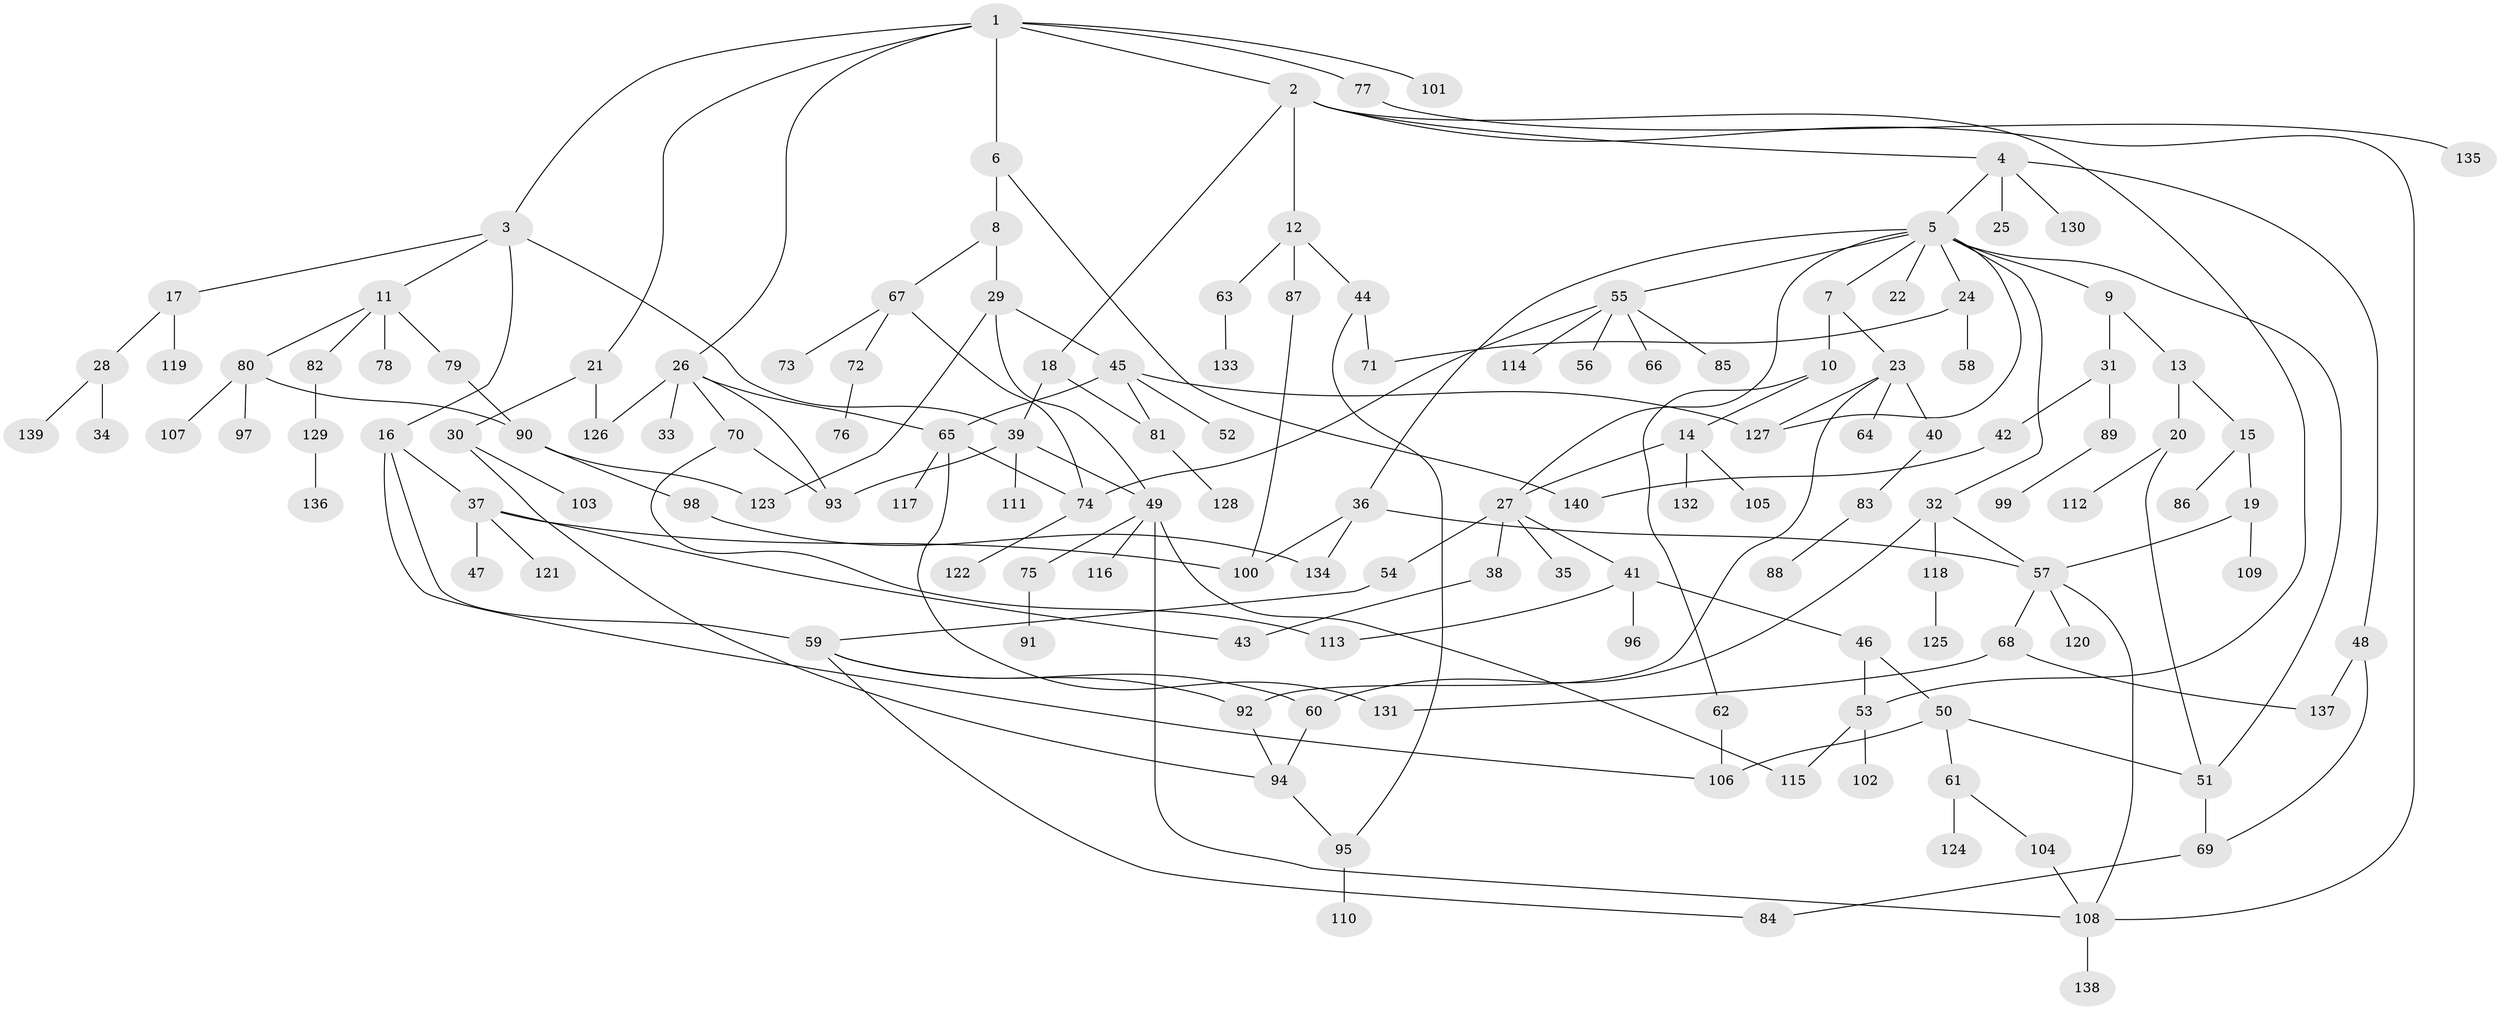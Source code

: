 // Generated by graph-tools (version 1.1) at 2025/49/03/09/25 03:49:22]
// undirected, 140 vertices, 181 edges
graph export_dot {
graph [start="1"]
  node [color=gray90,style=filled];
  1;
  2;
  3;
  4;
  5;
  6;
  7;
  8;
  9;
  10;
  11;
  12;
  13;
  14;
  15;
  16;
  17;
  18;
  19;
  20;
  21;
  22;
  23;
  24;
  25;
  26;
  27;
  28;
  29;
  30;
  31;
  32;
  33;
  34;
  35;
  36;
  37;
  38;
  39;
  40;
  41;
  42;
  43;
  44;
  45;
  46;
  47;
  48;
  49;
  50;
  51;
  52;
  53;
  54;
  55;
  56;
  57;
  58;
  59;
  60;
  61;
  62;
  63;
  64;
  65;
  66;
  67;
  68;
  69;
  70;
  71;
  72;
  73;
  74;
  75;
  76;
  77;
  78;
  79;
  80;
  81;
  82;
  83;
  84;
  85;
  86;
  87;
  88;
  89;
  90;
  91;
  92;
  93;
  94;
  95;
  96;
  97;
  98;
  99;
  100;
  101;
  102;
  103;
  104;
  105;
  106;
  107;
  108;
  109;
  110;
  111;
  112;
  113;
  114;
  115;
  116;
  117;
  118;
  119;
  120;
  121;
  122;
  123;
  124;
  125;
  126;
  127;
  128;
  129;
  130;
  131;
  132;
  133;
  134;
  135;
  136;
  137;
  138;
  139;
  140;
  1 -- 2;
  1 -- 3;
  1 -- 6;
  1 -- 21;
  1 -- 26;
  1 -- 77;
  1 -- 101;
  2 -- 4;
  2 -- 12;
  2 -- 18;
  2 -- 53;
  2 -- 108;
  3 -- 11;
  3 -- 16;
  3 -- 17;
  3 -- 39;
  4 -- 5;
  4 -- 25;
  4 -- 48;
  4 -- 130;
  5 -- 7;
  5 -- 9;
  5 -- 22;
  5 -- 24;
  5 -- 27;
  5 -- 32;
  5 -- 36;
  5 -- 55;
  5 -- 51;
  5 -- 127;
  6 -- 8;
  6 -- 140;
  7 -- 10;
  7 -- 23;
  8 -- 29;
  8 -- 67;
  9 -- 13;
  9 -- 31;
  10 -- 14;
  10 -- 62;
  11 -- 78;
  11 -- 79;
  11 -- 80;
  11 -- 82;
  12 -- 44;
  12 -- 63;
  12 -- 87;
  13 -- 15;
  13 -- 20;
  14 -- 105;
  14 -- 132;
  14 -- 27;
  15 -- 19;
  15 -- 86;
  16 -- 37;
  16 -- 59;
  16 -- 106;
  17 -- 28;
  17 -- 119;
  18 -- 81;
  18 -- 39;
  19 -- 109;
  19 -- 57;
  20 -- 51;
  20 -- 112;
  21 -- 30;
  21 -- 126;
  23 -- 40;
  23 -- 64;
  23 -- 92;
  23 -- 127;
  24 -- 58;
  24 -- 71;
  26 -- 33;
  26 -- 70;
  26 -- 65;
  26 -- 93;
  26 -- 126;
  27 -- 35;
  27 -- 38;
  27 -- 41;
  27 -- 54;
  28 -- 34;
  28 -- 139;
  29 -- 45;
  29 -- 49;
  29 -- 123;
  30 -- 94;
  30 -- 103;
  31 -- 42;
  31 -- 89;
  32 -- 60;
  32 -- 118;
  32 -- 57;
  36 -- 57;
  36 -- 134;
  36 -- 100;
  37 -- 43;
  37 -- 47;
  37 -- 100;
  37 -- 121;
  38 -- 43;
  39 -- 93;
  39 -- 111;
  39 -- 49;
  40 -- 83;
  41 -- 46;
  41 -- 96;
  41 -- 113;
  42 -- 140;
  44 -- 95;
  44 -- 71;
  45 -- 52;
  45 -- 65;
  45 -- 81;
  45 -- 127;
  46 -- 50;
  46 -- 53;
  48 -- 69;
  48 -- 137;
  49 -- 75;
  49 -- 115;
  49 -- 116;
  49 -- 108;
  50 -- 61;
  50 -- 51;
  50 -- 106;
  51 -- 69;
  53 -- 102;
  53 -- 115;
  54 -- 59;
  55 -- 56;
  55 -- 66;
  55 -- 74;
  55 -- 85;
  55 -- 114;
  57 -- 68;
  57 -- 120;
  57 -- 108;
  59 -- 84;
  59 -- 60;
  59 -- 92;
  60 -- 94;
  61 -- 104;
  61 -- 124;
  62 -- 106;
  63 -- 133;
  65 -- 117;
  65 -- 74;
  65 -- 131;
  67 -- 72;
  67 -- 73;
  67 -- 74;
  68 -- 131;
  68 -- 137;
  69 -- 84;
  70 -- 93;
  70 -- 113;
  72 -- 76;
  74 -- 122;
  75 -- 91;
  77 -- 135;
  79 -- 90;
  80 -- 90;
  80 -- 97;
  80 -- 107;
  81 -- 128;
  82 -- 129;
  83 -- 88;
  87 -- 100;
  89 -- 99;
  90 -- 98;
  90 -- 123;
  92 -- 94;
  94 -- 95;
  95 -- 110;
  98 -- 134;
  104 -- 108;
  108 -- 138;
  118 -- 125;
  129 -- 136;
}
